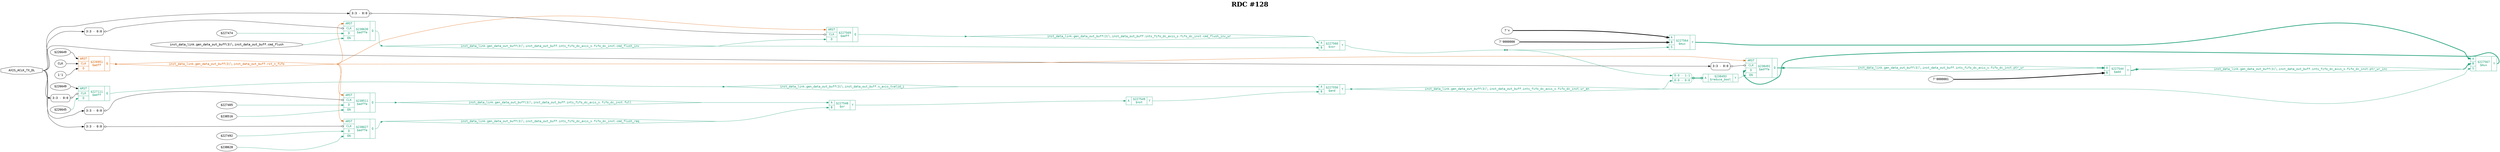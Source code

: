 digraph "spacefibre_light_top" {
label=<<b>RDC #128</b>>;
labelloc="t"
fontsize="30"
node ["fontname"="Courier"]
edge ["fontname"="Courier"]
rankdir="LR";
remincross=true;
n7 [ shape=octagon, label="AXIS_ACLK_TX_DL", color="black", fontcolor="black", href="/src/ip_spacefibre_light_top/spacefibre_light_top.vhd#58" ];
n8 [ shape=diamond, label="inst_data_link.gen_data_out_buff(3)&#9586;.inst_data_out_buff.ints_fifo_dc_axis_s.fifo_dc_inst.cmd_flush_inv", colorscheme="dark28", color="1", fontcolor="1", href="/src/ip/fifo_dc/fifo_dc.vhd#112" ];
n9 [ shape=diamond, label="inst_data_link.gen_data_out_buff(3)&#9586;.inst_data_out_buff.ints_fifo_dc_axis_s.fifo_dc_inst.cmd_flush_inv_wr", colorscheme="dark28", color="1", fontcolor="1", href="/src/ip/fifo_dc/fifo_dc.vhd#113" ];
n10 [ shape=diamond, label="inst_data_link.gen_data_out_buff(3)&#9586;.inst_data_out_buff.ints_fifo_dc_axis_s.fifo_dc_inst.cmd_flush_req", colorscheme="dark28", color="1", fontcolor="1", href="/src/ip/fifo_dc/fifo_dc.vhd#111" ];
n11 [ shape=diamond, label="inst_data_link.gen_data_out_buff(3)&#9586;.inst_data_out_buff.ints_fifo_dc_axis_s.fifo_dc_inst.full", colorscheme="dark28", color="1", fontcolor="1", href="/src/ip/fifo_dc/fifo_dc.vhd#127" ];
n12 [ shape=diamond, label="inst_data_link.gen_data_out_buff(3)&#9586;.inst_data_out_buff.ints_fifo_dc_axis_s.fifo_dc_inst.ptr_wr", colorscheme="dark28", color="1", fontcolor="1", href="/src/ip/fifo_dc/fifo_dc.vhd#94" ];
n13 [ shape=diamond, label="inst_data_link.gen_data_out_buff(3)&#9586;.inst_data_out_buff.ints_fifo_dc_axis_s.fifo_dc_inst.ptr_wr_inc", colorscheme="dark28", color="1", fontcolor="1", href="/src/ip/fifo_dc/fifo_dc.vhd#95" ];
n14 [ shape=diamond, label="inst_data_link.gen_data_out_buff(3)&#9586;.inst_data_out_buff.ints_fifo_dc_axis_s.fifo_dc_inst.wr_en", colorscheme="dark28", color="1", fontcolor="1", href="/src/ip/fifo_dc/fifo_dc.vhd#123" ];
n15 [ shape=diamond, label="inst_data_link.gen_data_out_buff(3)&#9586;.inst_data_out_buff.rst_n_fifo", colorscheme="dark28", color="2", fontcolor="2", href="/src/module_data_link/data_out_buf.vhd#165" ];
n16 [ shape=diamond, label="inst_data_link.gen_data_out_buff(3)&#9586;.inst_data_out_buff.s_axis_tvalid_i", colorscheme="dark28", color="1", fontcolor="1", href="/src/module_data_link/data_out_buf.vhd#134" ];
{ rank="source"; n7;}
{ rank="sink";}
c22 [ shape=record, label="{{<p17> ARST|<p18> CLK|<p19> D|<p20> EN}|$238491\n$adffe|{<p21> Q}}", colorscheme="dark28", color="1", fontcolor="1" , href="/src/ip/fifo_dc/fifo_dc.vhd#199"  ];
x0 [ shape=record, style=rounded, label="<s0> 3:3 - 0:0 ", color="black", fontcolor="black" ];
x0:e -> c22:p18:w [arrowhead=odiamond, arrowtail=odiamond, dir=both, color="black", fontcolor="black", label=""];
v2 [ label="$227405" ];
v3 [ label="$238516" ];
c23 [ shape=record, label="{{<p17> ARST|<p18> CLK|<p19> D|<p20> EN}|$238511\n$adffe|{<p21> Q}}", colorscheme="dark28", color="1", fontcolor="1" , href="/src/ip/fifo_dc/fifo_dc.vhd#256"  ];
x1 [ shape=record, style=rounded, label="<s0> 3:3 - 0:0 ", color="black", fontcolor="black" ];
x1:e -> c23:p18:w [arrowhead=odiamond, arrowtail=odiamond, dir=both, color="black", fontcolor="black", label=""];
v5 [ label="$227492" ];
v6 [ label="$238628" ];
c24 [ shape=record, label="{{<p17> ARST|<p18> CLK|<p19> D|<p20> EN}|$238627\n$adffe|{<p21> Q}}", colorscheme="dark28", color="1", fontcolor="1" , href="/src/ip/fifo_dc/fifo_dc.vhd#440"  ];
x4 [ shape=record, style=rounded, label="<s0> 3:3 - 0:0 ", color="black", fontcolor="black" ];
x4:e -> c24:p18:w [arrowhead=odiamond, arrowtail=odiamond, dir=both, color="black", fontcolor="black", label=""];
v8 [ label="$227474" ];
v9 [ label="inst_data_link.gen_data_out_buff(3)&#9586;.inst_data_out_buff.cmd_flush" ];
c25 [ shape=record, label="{{<p17> ARST|<p18> CLK|<p19> D|<p20> EN}|$238630\n$adffe|{<p21> Q}}", colorscheme="dark28", color="1", fontcolor="1" , href="/src/ip/fifo_dc/fifo_dc.vhd#440"  ];
x7 [ shape=record, style=rounded, label="<s0> 3:3 - 0:0 ", color="black", fontcolor="black" ];
x7:e -> c25:p18:w [arrowhead=odiamond, arrowtail=odiamond, dir=both, color="black", fontcolor="black", label=""];
c28 [ shape=record, label="{{<p26> A}|$238493\n$reduce_bool|{<p27> Y}}", colorscheme="dark28", color="1", fontcolor="1" ];
x10 [ shape=record, style=rounded, label="<s1> 0:0 - 1:1 |<s0> 0:0 - 0:0 ", colorscheme="dark28", color="1", fontcolor="1" ];
x10:e -> c28:p26:w [arrowhead=odiamond, arrowtail=odiamond, dir=both, colorscheme="dark28", color="1", fontcolor="1", style="setlinewidth(3)", label=""];
v11 [ label="$226649" ];
v12 [ label="CLK" ];
v13 [ label="1'1" ];
c29 [ shape=record, label="{{<p17> ARST|<p18> CLK|<p19> D}|$226951\n$adff|{<p21> Q}}", colorscheme="dark28", color="2", fontcolor="2" , href="/src/module_data_link/data_out_buf.vhd#225"  ];
v14 [ label="$226649" ];
v16 [ label="$226645" ];
c30 [ shape=record, label="{{<p17> ARST|<p18> CLK|<p19> D}|$227111\n$adff|{<p21> Q}}", colorscheme="dark28", color="1", fontcolor="1" , href="/src/module_data_link/data_out_buf.vhd#266"  ];
x15 [ shape=record, style=rounded, label="<s0> 3:3 - 0:0 ", color="black", fontcolor="black" ];
x15:e -> c30:p18:w [arrowhead=odiamond, arrowtail=odiamond, dir=both, color="black", fontcolor="black", label=""];
v17 [ label="7'0000001" ];
c32 [ shape=record, label="{{<p26> A|<p31> B}|$227544\n$add|{<p27> Y}}", colorscheme="dark28", color="1", fontcolor="1" , href="/src/ip/fifo_dc/fifo_dc.vhd#170"  ];
c33 [ shape=record, label="{{<p17> ARST|<p18> CLK|<p19> D}|$227569\n$adff|{<p21> Q}}", colorscheme="dark28", color="1", fontcolor="1" , href="/src/ip/fifo_dc/fifo_dc.vhd#199"  ];
x18 [ shape=record, style=rounded, label="<s0> 3:3 - 0:0 ", color="black", fontcolor="black" ];
x18:e -> c33:p18:w [arrowhead=odiamond, arrowtail=odiamond, dir=both, color="black", fontcolor="black", label=""];
c34 [ shape=record, label="{{<p26> A|<p31> B}|$227548\n$or|{<p27> Y}}", colorscheme="dark28", color="1", fontcolor="1" , href="/src/ip/fifo_dc/fifo_dc.vhd#173"  ];
c35 [ shape=record, label="{{<p26> A}|$227549\n$not|{<p27> Y}}", colorscheme="dark28", color="1", fontcolor="1" , href="/src/ip/fifo_dc/fifo_dc.vhd#173"  ];
c36 [ shape=record, label="{{<p26> A|<p31> B}|$227550\n$and|{<p27> Y}}", colorscheme="dark28", color="1", fontcolor="1" , href="/src/ip/fifo_dc/fifo_dc.vhd#173"  ];
c37 [ shape=record, label="{{<p26> A|<p31> B}|$227560\n$xor|{<p27> Y}}", colorscheme="dark28", color="1", fontcolor="1" , href="/src/ip/fifo_dc/fifo_dc.vhd#205"  ];
v19 [ label="7'x" ];
v20 [ label="7'0000000" ];
c39 [ shape=record, label="{{<p26> A|<p31> B|<p38> S}|$227564\n$mux|{<p27> Y}}", colorscheme="dark28", color="1", fontcolor="1" , href="/src/ip/fifo_dc/fifo_dc.vhd#205"  ];
c40 [ shape=record, label="{{<p26> A|<p31> B|<p38> S}|$227567\n$mux|{<p27> Y}}", colorscheme="dark28", color="1", fontcolor="1" , href="/src/ip/fifo_dc/fifo_dc.vhd#209"  ];
c28:p27:e -> c22:p20:w [colorscheme="dark28", color="1", fontcolor="1", label=""];
c24:p21:e -> n10:w [colorscheme="dark28", color="1", fontcolor="1", label=""];
n10:e -> c34:p31:w [colorscheme="dark28", color="1", fontcolor="1", label=""];
c23:p21:e -> n11:w [colorscheme="dark28", color="1", fontcolor="1", label=""];
n11:e -> c34:p26:w [colorscheme="dark28", color="1", fontcolor="1", label=""];
c22:p21:e -> n12:w [colorscheme="dark28", color="1", fontcolor="1", style="setlinewidth(3)", label=""];
n12:e -> c32:p26:w [colorscheme="dark28", color="1", fontcolor="1", style="setlinewidth(3)", label=""];
c32:p27:e -> n13:w [colorscheme="dark28", color="1", fontcolor="1", style="setlinewidth(3)", label=""];
n13:e -> c40:p31:w [colorscheme="dark28", color="1", fontcolor="1", style="setlinewidth(3)", label=""];
c36:p27:e -> n14:w [colorscheme="dark28", color="1", fontcolor="1", label=""];
n14:e -> c40:p38:w [colorscheme="dark28", color="1", fontcolor="1", label=""];
n14:e -> x10:s0:w [colorscheme="dark28", color="1", fontcolor="1", label=""];
c29:p21:e -> n15:w [colorscheme="dark28", color="2", fontcolor="2", label=""];
n15:e -> c22:p17:w [colorscheme="dark28", color="2", fontcolor="2", label=""];
n15:e -> c23:p17:w [colorscheme="dark28", color="2", fontcolor="2", label=""];
n15:e -> c24:p17:w [colorscheme="dark28", color="2", fontcolor="2", label=""];
n15:e -> c25:p17:w [colorscheme="dark28", color="2", fontcolor="2", label=""];
n15:e -> c33:p17:w [colorscheme="dark28", color="2", fontcolor="2", label=""];
c30:p21:e -> n16:w [colorscheme="dark28", color="1", fontcolor="1", label=""];
n16:e -> c36:p26:w [colorscheme="dark28", color="1", fontcolor="1", label=""];
n2 [ shape=point ];
c37:p27:e -> n2:w [colorscheme="dark28", color="1", fontcolor="1", label=""];
n2:e -> c39:p38:w [colorscheme="dark28", color="1", fontcolor="1", label=""];
n2:e -> x10:s1:w [colorscheme="dark28", color="1", fontcolor="1", label=""];
c39:p27:e -> c40:p26:w [colorscheme="dark28", color="1", fontcolor="1", style="setlinewidth(3)", label=""];
c40:p27:e -> c22:p19:w [colorscheme="dark28", color="1", fontcolor="1", style="setlinewidth(3)", label=""];
c34:p27:e -> c35:p26:w [colorscheme="dark28", color="1", fontcolor="1", label=""];
c35:p27:e -> c36:p31:w [colorscheme="dark28", color="1", fontcolor="1", label=""];
n7:e -> x0:s0:w [color="black", fontcolor="black", label=""];
n7:e -> x15:s0:w [color="black", fontcolor="black", label=""];
n7:e -> x18:s0:w [color="black", fontcolor="black", label=""];
n7:e -> x1:s0:w [color="black", fontcolor="black", label=""];
n7:e -> x4:s0:w [color="black", fontcolor="black", label=""];
n7:e -> x7:s0:w [color="black", fontcolor="black", label=""];
c25:p21:e -> n8:w [colorscheme="dark28", color="1", fontcolor="1", label=""];
n8:e -> c33:p19:w [colorscheme="dark28", color="1", fontcolor="1", label=""];
n8:e -> c37:p31:w [colorscheme="dark28", color="1", fontcolor="1", label=""];
c33:p21:e -> n9:w [colorscheme="dark28", color="1", fontcolor="1", label=""];
n9:e -> c37:p26:w [colorscheme="dark28", color="1", fontcolor="1", label=""];
v11:e -> c29:p17:w [color="black", fontcolor="black", label=""];
v12:e -> c29:p18:w [color="black", fontcolor="black", label=""];
v13:e -> c29:p19:w [color="black", fontcolor="black", label=""];
v14:e -> c30:p17:w [color="black", fontcolor="black", label=""];
v16:e -> c30:p19:w [colorscheme="dark28", color="1", fontcolor="1", label=""];
v17:e -> c32:p31:w [color="black", fontcolor="black", style="setlinewidth(3)", label=""];
v19:e -> c39:p26:w [color="black", fontcolor="black", style="setlinewidth(3)", label=""];
v2:e -> c23:p19:w [colorscheme="dark28", color="1", fontcolor="1", label=""];
v20:e -> c39:p31:w [color="black", fontcolor="black", style="setlinewidth(3)", label=""];
v3:e -> c23:p20:w [colorscheme="dark28", color="1", fontcolor="1", label=""];
v5:e -> c24:p19:w [colorscheme="dark28", color="1", fontcolor="1", label=""];
v6:e -> c24:p20:w [colorscheme="dark28", color="1", fontcolor="1", label=""];
v8:e -> c25:p19:w [colorscheme="dark28", color="1", fontcolor="1", label=""];
v9:e -> c25:p20:w [colorscheme="dark28", color="1", fontcolor="1", label=""];
}
